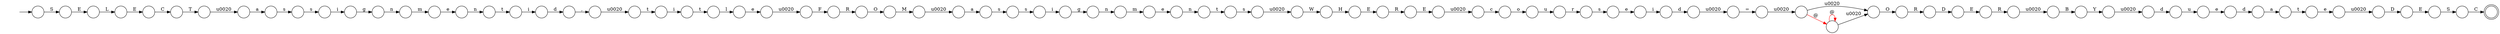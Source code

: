 digraph Automaton {
  rankdir = LR;
  0 [shape=circle,label=""];
  0 -> 44 [label="t"]
  1 [shape=circle,label=""];
  1 -> 67 [label="\u0020"]
  2 [shape=circle,label=""];
  2 -> 63 [label="e"]
  3 [shape=circle,label=""];
  3 -> 55 [label="\u0020"]
  4 [shape=circle,label=""];
  initial [shape=plaintext,label=""];
  initial -> 4
  4 -> 58 [label="S"]
  5 [shape=circle,label=""];
  5 -> 64 [label="i"]
  6 [shape=circle,label=""];
  6 -> 76 [label="\u0020"]
  7 [shape=circle,label=""];
  7 -> 52 [label="m"]
  8 [shape=circle,label=""];
  8 -> 80 [label="C"]
  9 [shape=circle,label=""];
  9 -> 29 [label="o"]
  10 [shape=circle,label=""];
  10 -> 39 [label="e"]
  11 [shape=circle,label=""];
  11 -> 71 [label="s"]
  12 [shape=circle,label=""];
  12 -> 83 [label="a"]
  13 [shape=circle,label=""];
  13 -> 47 [label="t"]
  14 [shape=circle,label=""];
  14 -> 51 [label="O"]
  15 [shape=circle,label=""];
  15 -> 70 [label="d"]
  16 [shape=circle,label=""];
  16 -> 0 [label="\u0020"]
  17 [shape=circle,label=""];
  17 -> 10 [label="s"]
  18 [shape=circle,label=""];
  18 -> 61 [label="m"]
  19 [shape=circle,label=""];
  19 -> 68 [label="R"]
  20 [shape=circle,label=""];
  20 -> 81 [label="W"]
  21 [shape=circle,label=""];
  21 -> 84 [label="E"]
  22 [shape=circle,label=""];
  22 -> 23 [label="L"]
  23 [shape=circle,label=""];
  23 -> 8 [label="E"]
  24 [shape=circle,label=""];
  24 -> 12 [label="\u0020"]
  25 [shape=circle,label=""];
  25 -> 25 [label="@",color=red]
  25 -> 14 [label="\u0020"]
  26 [shape=circle,label=""];
  26 -> 46 [label="e"]
  27 [shape=circle,label=""];
  27 -> 16 [label=","]
  28 [shape=circle,label=""];
  28 -> 74 [label="D"]
  29 [shape=circle,label=""];
  29 -> 72 [label="u"]
  30 [shape=circle,label=""];
  30 -> 11 [label="s"]
  31 [shape=circle,label=""];
  31 -> 32 [label="C"]
  32 [shape=doublecircle,label=""];
  33 [shape=circle,label=""];
  33 -> 35 [label="t"]
  34 [shape=circle,label=""];
  34 -> 50 [label="E"]
  35 [shape=circle,label=""];
  35 -> 69 [label="i"]
  36 [shape=circle,label=""];
  36 -> 56 [label="g"]
  37 [shape=circle,label=""];
  37 -> 5 [label="s"]
  38 [shape=circle,label=""];
  38 -> 18 [label="n"]
  39 [shape=circle,label=""];
  39 -> 15 [label="i"]
  40 [shape=circle,label=""];
  40 -> 48 [label="E"]
  41 [shape=circle,label=""];
  41 -> 1 [label="="]
  42 [shape=circle,label=""];
  42 -> 26 [label="t"]
  43 [shape=circle,label=""];
  43 -> 59 [label="n"]
  44 [shape=circle,label=""];
  44 -> 13 [label="i"]
  45 [shape=circle,label=""];
  45 -> 65 [label="d"]
  46 [shape=circle,label=""];
  46 -> 28 [label="\u0020"]
  47 [shape=circle,label=""];
  47 -> 77 [label="l"]
  48 [shape=circle,label=""];
  48 -> 34 [label="R"]
  49 [shape=circle,label=""];
  49 -> 82 [label="Y"]
  50 [shape=circle,label=""];
  50 -> 66 [label="\u0020"]
  51 [shape=circle,label=""];
  51 -> 79 [label="R"]
  52 [shape=circle,label=""];
  52 -> 75 [label="e"]
  53 [shape=circle,label=""];
  53 -> 20 [label="\u0020"]
  54 [shape=circle,label=""];
  54 -> 53 [label="s"]
  55 [shape=circle,label=""];
  55 -> 49 [label="B"]
  56 [shape=circle,label=""];
  56 -> 7 [label="n"]
  57 [shape=circle,label=""];
  57 -> 30 [label="a"]
  58 [shape=circle,label=""];
  58 -> 22 [label="E"]
  59 [shape=circle,label=""];
  59 -> 54 [label="t"]
  60 [shape=circle,label=""];
  60 -> 24 [label="M"]
  61 [shape=circle,label=""];
  61 -> 43 [label="e"]
  62 [shape=circle,label=""];
  62 -> 31 [label="S"]
  63 [shape=circle,label=""];
  63 -> 78 [label="d"]
  64 [shape=circle,label=""];
  64 -> 38 [label="g"]
  65 [shape=circle,label=""];
  65 -> 2 [label="u"]
  66 [shape=circle,label=""];
  66 -> 9 [label="c"]
  67 [shape=circle,label=""];
  67 -> 25 [label="@",color=red]
  67 -> 14 [label="\u0020"]
  68 [shape=circle,label=""];
  68 -> 60 [label="O"]
  69 [shape=circle,label=""];
  69 -> 27 [label="d"]
  70 [shape=circle,label=""];
  70 -> 41 [label="\u0020"]
  71 [shape=circle,label=""];
  71 -> 36 [label="i"]
  72 [shape=circle,label=""];
  72 -> 17 [label="r"]
  73 [shape=circle,label=""];
  73 -> 57 [label="\u0020"]
  74 [shape=circle,label=""];
  74 -> 62 [label="E"]
  75 [shape=circle,label=""];
  75 -> 33 [label="n"]
  76 [shape=circle,label=""];
  76 -> 19 [label="F"]
  77 [shape=circle,label=""];
  77 -> 6 [label="e"]
  78 [shape=circle,label=""];
  78 -> 42 [label="a"]
  79 [shape=circle,label=""];
  79 -> 21 [label="D"]
  80 [shape=circle,label=""];
  80 -> 73 [label="T"]
  81 [shape=circle,label=""];
  81 -> 40 [label="H"]
  82 [shape=circle,label=""];
  82 -> 45 [label="\u0020"]
  83 [shape=circle,label=""];
  83 -> 37 [label="s"]
  84 [shape=circle,label=""];
  84 -> 3 [label="R"]
}

